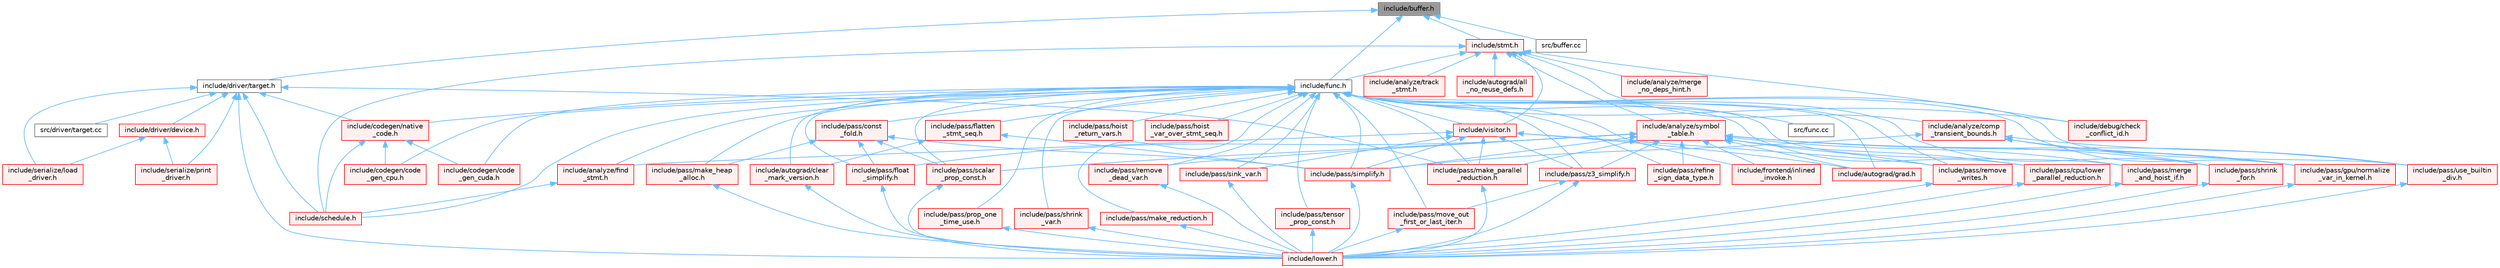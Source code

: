 digraph "include/buffer.h"
{
 // LATEX_PDF_SIZE
  bgcolor="transparent";
  edge [fontname=Helvetica,fontsize=10,labelfontname=Helvetica,labelfontsize=10];
  node [fontname=Helvetica,fontsize=10,shape=box,height=0.2,width=0.4];
  Node1 [label="include/buffer.h",height=0.2,width=0.4,color="gray40", fillcolor="grey60", style="filled", fontcolor="black",tooltip=" "];
  Node1 -> Node2 [dir="back",color="steelblue1",style="solid"];
  Node2 [label="include/driver/target.h",height=0.2,width=0.4,color="grey40", fillcolor="white", style="filled",URL="$target_8h.html",tooltip=" "];
  Node2 -> Node3 [dir="back",color="steelblue1",style="solid"];
  Node3 [label="include/codegen/native\l_code.h",height=0.2,width=0.4,color="red", fillcolor="#FFF0F0", style="filled",URL="$native__code_8h.html",tooltip=" "];
  Node3 -> Node6 [dir="back",color="steelblue1",style="solid"];
  Node6 [label="include/codegen/code\l_gen_cpu.h",height=0.2,width=0.4,color="red", fillcolor="#FFF0F0", style="filled",URL="$code__gen__cpu_8h.html",tooltip=" "];
  Node3 -> Node9 [dir="back",color="steelblue1",style="solid"];
  Node9 [label="include/codegen/code\l_gen_cuda.h",height=0.2,width=0.4,color="red", fillcolor="#FFF0F0", style="filled",URL="$code__gen__cuda_8h.html",tooltip=" "];
  Node3 -> Node21 [dir="back",color="steelblue1",style="solid"];
  Node21 [label="include/schedule.h",height=0.2,width=0.4,color="red", fillcolor="#FFF0F0", style="filled",URL="$schedule_8h.html",tooltip=" "];
  Node2 -> Node54 [dir="back",color="steelblue1",style="solid"];
  Node54 [label="include/driver/device.h",height=0.2,width=0.4,color="red", fillcolor="#FFF0F0", style="filled",URL="$device_8h.html",tooltip=" "];
  Node54 -> Node186 [dir="back",color="steelblue1",style="solid"];
  Node186 [label="include/serialize/load\l_driver.h",height=0.2,width=0.4,color="red", fillcolor="#FFF0F0", style="filled",URL="$load__driver_8h.html",tooltip=" "];
  Node54 -> Node188 [dir="back",color="steelblue1",style="solid"];
  Node188 [label="include/serialize/print\l_driver.h",height=0.2,width=0.4,color="red", fillcolor="#FFF0F0", style="filled",URL="$print__driver_8h.html",tooltip=" "];
  Node2 -> Node68 [dir="back",color="steelblue1",style="solid"];
  Node68 [label="include/lower.h",height=0.2,width=0.4,color="red", fillcolor="#FFF0F0", style="filled",URL="$lower_8h.html",tooltip=" "];
  Node2 -> Node147 [dir="back",color="steelblue1",style="solid"];
  Node147 [label="include/pass/make_parallel\l_reduction.h",height=0.2,width=0.4,color="red", fillcolor="#FFF0F0", style="filled",URL="$make__parallel__reduction_8h.html",tooltip=" "];
  Node147 -> Node68 [dir="back",color="steelblue1",style="solid"];
  Node2 -> Node21 [dir="back",color="steelblue1",style="solid"];
  Node2 -> Node186 [dir="back",color="steelblue1",style="solid"];
  Node2 -> Node188 [dir="back",color="steelblue1",style="solid"];
  Node2 -> Node193 [dir="back",color="steelblue1",style="solid"];
  Node193 [label="src/driver/target.cc",height=0.2,width=0.4,color="grey40", fillcolor="white", style="filled",URL="$target_8cc.html",tooltip=" "];
  Node1 -> Node56 [dir="back",color="steelblue1",style="solid"];
  Node56 [label="include/func.h",height=0.2,width=0.4,color="grey40", fillcolor="white", style="filled",URL="$func_8h.html",tooltip=" "];
  Node56 -> Node57 [dir="back",color="steelblue1",style="solid"];
  Node57 [label="include/analyze/find\l_stmt.h",height=0.2,width=0.4,color="red", fillcolor="#FFF0F0", style="filled",URL="$find__stmt_8h.html",tooltip=" "];
  Node57 -> Node21 [dir="back",color="steelblue1",style="solid"];
  Node56 -> Node127 [dir="back",color="steelblue1",style="solid"];
  Node127 [label="include/autograd/clear\l_mark_version.h",height=0.2,width=0.4,color="red", fillcolor="#FFF0F0", style="filled",URL="$clear__mark__version_8h.html",tooltip=" "];
  Node127 -> Node68 [dir="back",color="steelblue1",style="solid"];
  Node56 -> Node128 [dir="back",color="steelblue1",style="solid"];
  Node128 [label="include/autograd/grad.h",height=0.2,width=0.4,color="red", fillcolor="#FFF0F0", style="filled",URL="$grad_8h.html",tooltip=" "];
  Node56 -> Node6 [dir="back",color="steelblue1",style="solid"];
  Node56 -> Node9 [dir="back",color="steelblue1",style="solid"];
  Node56 -> Node3 [dir="back",color="steelblue1",style="solid"];
  Node56 -> Node129 [dir="back",color="steelblue1",style="solid"];
  Node129 [label="include/debug/check\l_conflict_id.h",height=0.2,width=0.4,color="red", fillcolor="#FFF0F0", style="filled",URL="$check__conflict__id_8h.html",tooltip=" "];
  Node56 -> Node131 [dir="back",color="steelblue1",style="solid"];
  Node131 [label="include/frontend/inlined\l_invoke.h",height=0.2,width=0.4,color="red", fillcolor="#FFF0F0", style="filled",URL="$inlined__invoke_8h.html",tooltip=" "];
  Node56 -> Node132 [dir="back",color="steelblue1",style="solid"];
  Node132 [label="include/pass/const\l_fold.h",height=0.2,width=0.4,color="red", fillcolor="#FFF0F0", style="filled",URL="$const__fold_8h.html",tooltip=" "];
  Node132 -> Node134 [dir="back",color="steelblue1",style="solid"];
  Node134 [label="include/pass/float\l_simplify.h",height=0.2,width=0.4,color="red", fillcolor="#FFF0F0", style="filled",URL="$float__simplify_8h.html",tooltip=" "];
  Node134 -> Node68 [dir="back",color="steelblue1",style="solid"];
  Node132 -> Node136 [dir="back",color="steelblue1",style="solid"];
  Node136 [label="include/pass/make_heap\l_alloc.h",height=0.2,width=0.4,color="red", fillcolor="#FFF0F0", style="filled",URL="$make__heap__alloc_8h.html",tooltip=" "];
  Node136 -> Node68 [dir="back",color="steelblue1",style="solid"];
  Node132 -> Node137 [dir="back",color="steelblue1",style="solid"];
  Node137 [label="include/pass/scalar\l_prop_const.h",height=0.2,width=0.4,color="red", fillcolor="#FFF0F0", style="filled",URL="$scalar__prop__const_8h.html",tooltip=" "];
  Node137 -> Node68 [dir="back",color="steelblue1",style="solid"];
  Node132 -> Node83 [dir="back",color="steelblue1",style="solid"];
  Node83 [label="include/pass/simplify.h",height=0.2,width=0.4,color="red", fillcolor="#FFF0F0", style="filled",URL="$simplify_8h.html",tooltip=" "];
  Node83 -> Node68 [dir="back",color="steelblue1",style="solid"];
  Node56 -> Node139 [dir="back",color="steelblue1",style="solid"];
  Node139 [label="include/pass/cpu/lower\l_parallel_reduction.h",height=0.2,width=0.4,color="red", fillcolor="#FFF0F0", style="filled",URL="$cpu_2lower__parallel__reduction_8h.html",tooltip=" "];
  Node139 -> Node68 [dir="back",color="steelblue1",style="solid"];
  Node56 -> Node140 [dir="back",color="steelblue1",style="solid"];
  Node140 [label="include/pass/flatten\l_stmt_seq.h",height=0.2,width=0.4,color="red", fillcolor="#FFF0F0", style="filled",URL="$flatten__stmt__seq_8h.html",tooltip=" "];
  Node140 -> Node127 [dir="back",color="steelblue1",style="solid"];
  Node140 -> Node83 [dir="back",color="steelblue1",style="solid"];
  Node56 -> Node134 [dir="back",color="steelblue1",style="solid"];
  Node56 -> Node96 [dir="back",color="steelblue1",style="solid"];
  Node96 [label="include/pass/gpu/normalize\l_var_in_kernel.h",height=0.2,width=0.4,color="red", fillcolor="#FFF0F0", style="filled",URL="$normalize__var__in__kernel_8h.html",tooltip=" "];
  Node96 -> Node68 [dir="back",color="steelblue1",style="solid"];
  Node56 -> Node144 [dir="back",color="steelblue1",style="solid"];
  Node144 [label="include/pass/hoist\l_return_vars.h",height=0.2,width=0.4,color="red", fillcolor="#FFF0F0", style="filled",URL="$hoist__return__vars_8h.html",tooltip=" "];
  Node56 -> Node146 [dir="back",color="steelblue1",style="solid"];
  Node146 [label="include/pass/hoist\l_var_over_stmt_seq.h",height=0.2,width=0.4,color="red", fillcolor="#FFF0F0", style="filled",URL="$hoist__var__over__stmt__seq_8h.html",tooltip=" "];
  Node56 -> Node136 [dir="back",color="steelblue1",style="solid"];
  Node56 -> Node147 [dir="back",color="steelblue1",style="solid"];
  Node56 -> Node148 [dir="back",color="steelblue1",style="solid"];
  Node148 [label="include/pass/make_reduction.h",height=0.2,width=0.4,color="red", fillcolor="#FFF0F0", style="filled",URL="$make__reduction_8h.html",tooltip=" "];
  Node148 -> Node68 [dir="back",color="steelblue1",style="solid"];
  Node56 -> Node149 [dir="back",color="steelblue1",style="solid"];
  Node149 [label="include/pass/merge\l_and_hoist_if.h",height=0.2,width=0.4,color="red", fillcolor="#FFF0F0", style="filled",URL="$merge__and__hoist__if_8h.html",tooltip=" "];
  Node149 -> Node68 [dir="back",color="steelblue1",style="solid"];
  Node56 -> Node150 [dir="back",color="steelblue1",style="solid"];
  Node150 [label="include/pass/move_out\l_first_or_last_iter.h",height=0.2,width=0.4,color="red", fillcolor="#FFF0F0", style="filled",URL="$move__out__first__or__last__iter_8h.html",tooltip=" "];
  Node150 -> Node68 [dir="back",color="steelblue1",style="solid"];
  Node56 -> Node152 [dir="back",color="steelblue1",style="solid"];
  Node152 [label="include/pass/prop_one\l_time_use.h",height=0.2,width=0.4,color="red", fillcolor="#FFF0F0", style="filled",URL="$prop__one__time__use_8h.html",tooltip=" "];
  Node152 -> Node68 [dir="back",color="steelblue1",style="solid"];
  Node56 -> Node153 [dir="back",color="steelblue1",style="solid"];
  Node153 [label="include/pass/refine\l_sign_data_type.h",height=0.2,width=0.4,color="red", fillcolor="#FFF0F0", style="filled",URL="$refine__sign__data__type_8h.html",tooltip=" "];
  Node56 -> Node155 [dir="back",color="steelblue1",style="solid"];
  Node155 [label="include/pass/remove\l_dead_var.h",height=0.2,width=0.4,color="red", fillcolor="#FFF0F0", style="filled",URL="$remove__dead__var_8h.html",tooltip=" "];
  Node155 -> Node68 [dir="back",color="steelblue1",style="solid"];
  Node56 -> Node156 [dir="back",color="steelblue1",style="solid"];
  Node156 [label="include/pass/remove\l_writes.h",height=0.2,width=0.4,color="red", fillcolor="#FFF0F0", style="filled",URL="$remove__writes_8h.html",tooltip=" "];
  Node156 -> Node68 [dir="back",color="steelblue1",style="solid"];
  Node56 -> Node137 [dir="back",color="steelblue1",style="solid"];
  Node56 -> Node67 [dir="back",color="steelblue1",style="solid"];
  Node67 [label="include/pass/shrink\l_for.h",height=0.2,width=0.4,color="red", fillcolor="#FFF0F0", style="filled",URL="$shrink__for_8h.html",tooltip=" "];
  Node67 -> Node68 [dir="back",color="steelblue1",style="solid"];
  Node56 -> Node81 [dir="back",color="steelblue1",style="solid"];
  Node81 [label="include/pass/shrink\l_var.h",height=0.2,width=0.4,color="red", fillcolor="#FFF0F0", style="filled",URL="$shrink__var_8h.html",tooltip=" "];
  Node81 -> Node68 [dir="back",color="steelblue1",style="solid"];
  Node56 -> Node83 [dir="back",color="steelblue1",style="solid"];
  Node56 -> Node158 [dir="back",color="steelblue1",style="solid"];
  Node158 [label="include/pass/sink_var.h",height=0.2,width=0.4,color="red", fillcolor="#FFF0F0", style="filled",URL="$sink__var_8h.html",tooltip=" "];
  Node158 -> Node68 [dir="back",color="steelblue1",style="solid"];
  Node56 -> Node159 [dir="back",color="steelblue1",style="solid"];
  Node159 [label="include/pass/tensor\l_prop_const.h",height=0.2,width=0.4,color="red", fillcolor="#FFF0F0", style="filled",URL="$tensor__prop__const_8h.html",tooltip=" "];
  Node159 -> Node68 [dir="back",color="steelblue1",style="solid"];
  Node56 -> Node91 [dir="back",color="steelblue1",style="solid"];
  Node91 [label="include/pass/use_builtin\l_div.h",height=0.2,width=0.4,color="red", fillcolor="#FFF0F0", style="filled",URL="$use__builtin__div_8h.html",tooltip=" "];
  Node91 -> Node68 [dir="back",color="steelblue1",style="solid"];
  Node56 -> Node160 [dir="back",color="steelblue1",style="solid"];
  Node160 [label="include/pass/z3_simplify.h",height=0.2,width=0.4,color="red", fillcolor="#FFF0F0", style="filled",URL="$z3__simplify_8h.html",tooltip=" "];
  Node160 -> Node68 [dir="back",color="steelblue1",style="solid"];
  Node160 -> Node150 [dir="back",color="steelblue1",style="solid"];
  Node56 -> Node21 [dir="back",color="steelblue1",style="solid"];
  Node56 -> Node161 [dir="back",color="steelblue1",style="solid"];
  Node161 [label="include/visitor.h",height=0.2,width=0.4,color="red", fillcolor="#FFF0F0", style="filled",URL="$visitor_8h.html",tooltip=" "];
  Node161 -> Node57 [dir="back",color="steelblue1",style="solid"];
  Node161 -> Node128 [dir="back",color="steelblue1",style="solid"];
  Node161 -> Node147 [dir="back",color="steelblue1",style="solid"];
  Node161 -> Node156 [dir="back",color="steelblue1",style="solid"];
  Node161 -> Node83 [dir="back",color="steelblue1",style="solid"];
  Node161 -> Node158 [dir="back",color="steelblue1",style="solid"];
  Node161 -> Node160 [dir="back",color="steelblue1",style="solid"];
  Node56 -> Node185 [dir="back",color="steelblue1",style="solid"];
  Node185 [label="src/func.cc",height=0.2,width=0.4,color="grey40", fillcolor="white", style="filled",URL="$func_8cc.html",tooltip=" "];
  Node1 -> Node194 [dir="back",color="steelblue1",style="solid"];
  Node194 [label="include/stmt.h",height=0.2,width=0.4,color="red", fillcolor="#FFF0F0", style="filled",URL="$stmt_8h.html",tooltip=" "];
  Node194 -> Node77 [dir="back",color="steelblue1",style="solid"];
  Node77 [label="include/analyze/comp\l_transient_bounds.h",height=0.2,width=0.4,color="red", fillcolor="#FFF0F0", style="filled",URL="$comp__transient__bounds_8h.html",tooltip=" "];
  Node77 -> Node96 [dir="back",color="steelblue1",style="solid"];
  Node77 -> Node67 [dir="back",color="steelblue1",style="solid"];
  Node77 -> Node83 [dir="back",color="steelblue1",style="solid"];
  Node77 -> Node91 [dir="back",color="steelblue1",style="solid"];
  Node194 -> Node195 [dir="back",color="steelblue1",style="solid"];
  Node195 [label="include/analyze/merge\l_no_deps_hint.h",height=0.2,width=0.4,color="red", fillcolor="#FFF0F0", style="filled",URL="$merge__no__deps__hint_8h.html",tooltip=" "];
  Node194 -> Node196 [dir="back",color="steelblue1",style="solid"];
  Node196 [label="include/analyze/symbol\l_table.h",height=0.2,width=0.4,color="red", fillcolor="#FFF0F0", style="filled",URL="$symbol__table_8h.html",tooltip=" "];
  Node196 -> Node128 [dir="back",color="steelblue1",style="solid"];
  Node196 -> Node131 [dir="back",color="steelblue1",style="solid"];
  Node196 -> Node139 [dir="back",color="steelblue1",style="solid"];
  Node196 -> Node134 [dir="back",color="steelblue1",style="solid"];
  Node196 -> Node96 [dir="back",color="steelblue1",style="solid"];
  Node196 -> Node147 [dir="back",color="steelblue1",style="solid"];
  Node196 -> Node149 [dir="back",color="steelblue1",style="solid"];
  Node196 -> Node153 [dir="back",color="steelblue1",style="solid"];
  Node196 -> Node155 [dir="back",color="steelblue1",style="solid"];
  Node196 -> Node156 [dir="back",color="steelblue1",style="solid"];
  Node196 -> Node137 [dir="back",color="steelblue1",style="solid"];
  Node196 -> Node67 [dir="back",color="steelblue1",style="solid"];
  Node196 -> Node83 [dir="back",color="steelblue1",style="solid"];
  Node196 -> Node91 [dir="back",color="steelblue1",style="solid"];
  Node196 -> Node160 [dir="back",color="steelblue1",style="solid"];
  Node194 -> Node206 [dir="back",color="steelblue1",style="solid"];
  Node206 [label="include/analyze/track\l_stmt.h",height=0.2,width=0.4,color="red", fillcolor="#FFF0F0", style="filled",URL="$track__stmt_8h.html",tooltip=" "];
  Node194 -> Node208 [dir="back",color="steelblue1",style="solid"];
  Node208 [label="include/autograd/all\l_no_reuse_defs.h",height=0.2,width=0.4,color="red", fillcolor="#FFF0F0", style="filled",URL="$all__no__reuse__defs_8h.html",tooltip=" "];
  Node194 -> Node129 [dir="back",color="steelblue1",style="solid"];
  Node194 -> Node56 [dir="back",color="steelblue1",style="solid"];
  Node194 -> Node21 [dir="back",color="steelblue1",style="solid"];
  Node194 -> Node161 [dir="back",color="steelblue1",style="solid"];
  Node1 -> Node217 [dir="back",color="steelblue1",style="solid"];
  Node217 [label="src/buffer.cc",height=0.2,width=0.4,color="grey40", fillcolor="white", style="filled",URL="$buffer_8cc.html",tooltip=" "];
}
